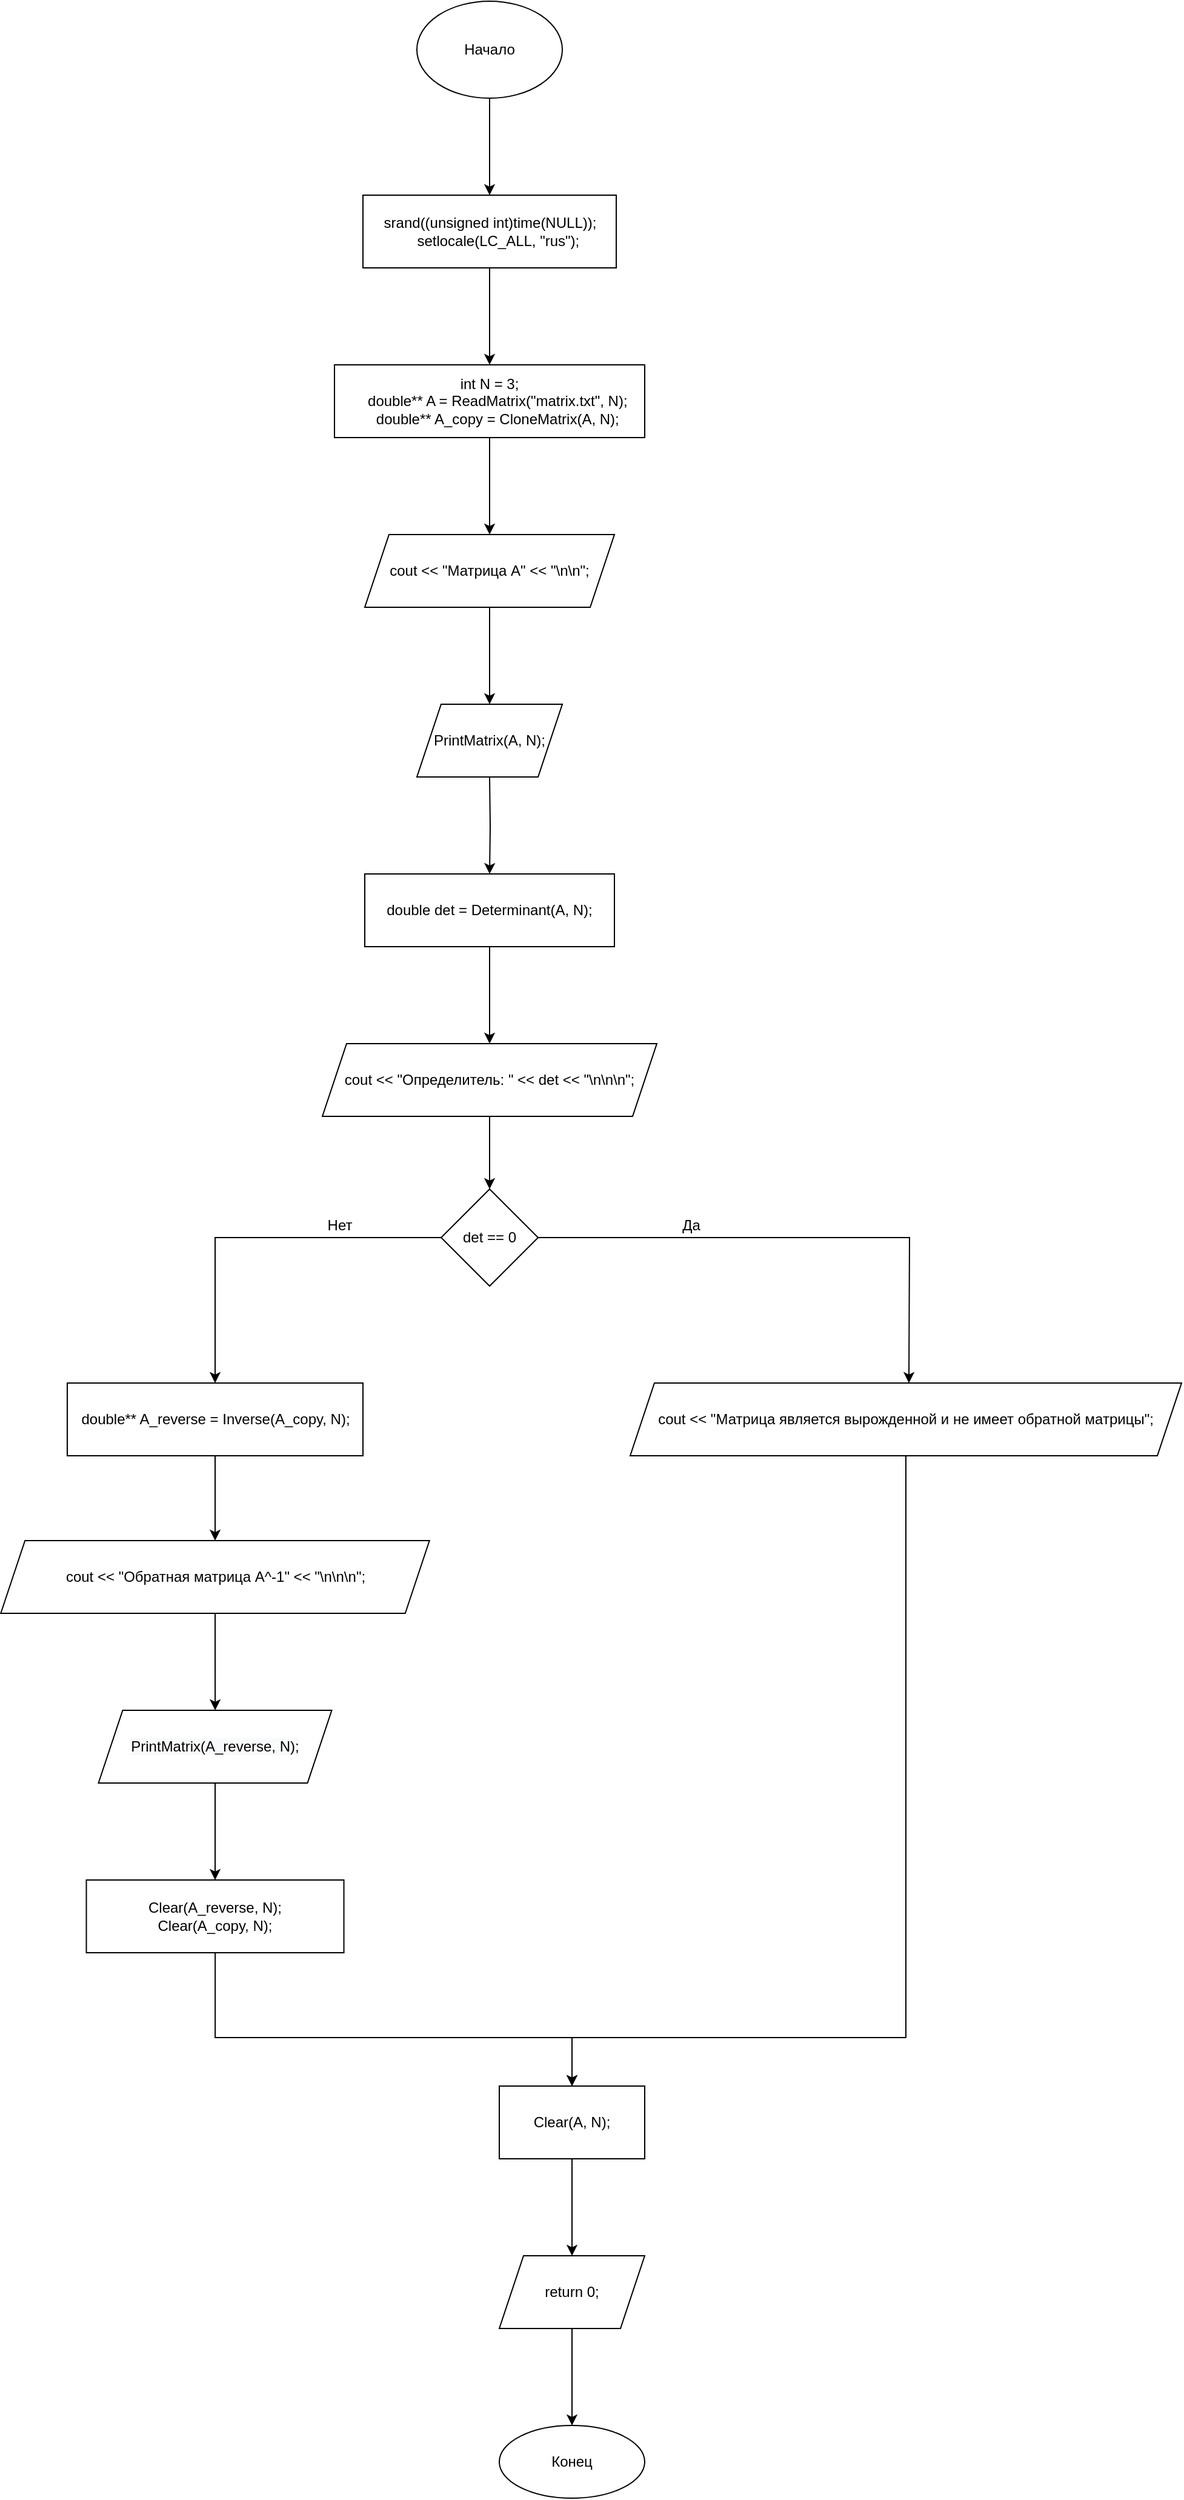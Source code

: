 <mxfile version="15.8.7" type="device"><diagram id="o2Yvw4P5noWkRuh5diih" name="Страница 1"><mxGraphModel dx="1038" dy="649" grid="1" gridSize="10" guides="1" tooltips="1" connect="1" arrows="1" fold="1" page="1" pageScale="1" pageWidth="827" pageHeight="1169" math="0" shadow="0"><root><mxCell id="0"/><mxCell id="1" parent="0"/><mxCell id="YirwkI8RSmq0E5HCPyXk-3" value="" style="edgeStyle=orthogonalEdgeStyle;rounded=0;orthogonalLoop=1;jettySize=auto;html=1;" edge="1" parent="1" source="YirwkI8RSmq0E5HCPyXk-1" target="YirwkI8RSmq0E5HCPyXk-2"><mxGeometry relative="1" as="geometry"/></mxCell><mxCell id="YirwkI8RSmq0E5HCPyXk-1" value="Начало" style="ellipse;whiteSpace=wrap;html=1;" vertex="1" parent="1"><mxGeometry x="354" y="40" width="120" height="80" as="geometry"/></mxCell><mxCell id="YirwkI8RSmq0E5HCPyXk-7" value="" style="edgeStyle=orthogonalEdgeStyle;rounded=0;orthogonalLoop=1;jettySize=auto;html=1;" edge="1" parent="1" source="YirwkI8RSmq0E5HCPyXk-2" target="YirwkI8RSmq0E5HCPyXk-6"><mxGeometry relative="1" as="geometry"/></mxCell><mxCell id="YirwkI8RSmq0E5HCPyXk-2" value="srand((unsigned int)time(NULL));&#10;    setlocale(LC_ALL, &quot;rus&quot;);" style="whiteSpace=wrap;html=1;" vertex="1" parent="1"><mxGeometry x="309.5" y="200" width="209" height="60" as="geometry"/></mxCell><mxCell id="YirwkI8RSmq0E5HCPyXk-32" value="" style="edgeStyle=orthogonalEdgeStyle;rounded=0;orthogonalLoop=1;jettySize=auto;html=1;" edge="1" parent="1" source="YirwkI8RSmq0E5HCPyXk-6" target="YirwkI8RSmq0E5HCPyXk-31"><mxGeometry relative="1" as="geometry"/></mxCell><mxCell id="YirwkI8RSmq0E5HCPyXk-6" value="int N = 3;&#10;    double** A = ReadMatrix(&quot;matrix.txt&quot;, N);&#10;    double** A_copy = CloneMatrix(A, N);" style="whiteSpace=wrap;html=1;" vertex="1" parent="1"><mxGeometry x="286" y="340" width="256" height="60" as="geometry"/></mxCell><mxCell id="YirwkI8RSmq0E5HCPyXk-15" value="" style="edgeStyle=orthogonalEdgeStyle;rounded=0;orthogonalLoop=1;jettySize=auto;html=1;" edge="1" parent="1" source="YirwkI8RSmq0E5HCPyXk-12"><mxGeometry relative="1" as="geometry"><mxPoint x="760" y="1180" as="targetPoint"/></mxGeometry></mxCell><mxCell id="YirwkI8RSmq0E5HCPyXk-18" value="" style="edgeStyle=orthogonalEdgeStyle;rounded=0;orthogonalLoop=1;jettySize=auto;html=1;" edge="1" parent="1" source="YirwkI8RSmq0E5HCPyXk-12" target="YirwkI8RSmq0E5HCPyXk-17"><mxGeometry relative="1" as="geometry"/></mxCell><mxCell id="YirwkI8RSmq0E5HCPyXk-12" value="det == 0" style="rhombus;whiteSpace=wrap;html=1;" vertex="1" parent="1"><mxGeometry x="374" y="1020" width="80" height="80" as="geometry"/></mxCell><mxCell id="YirwkI8RSmq0E5HCPyXk-16" value="Да" style="text;html=1;align=center;verticalAlign=middle;resizable=0;points=[];autosize=1;strokeColor=none;fillColor=none;" vertex="1" parent="1"><mxGeometry x="565" y="1040" width="30" height="20" as="geometry"/></mxCell><mxCell id="YirwkI8RSmq0E5HCPyXk-28" value="" style="edgeStyle=orthogonalEdgeStyle;rounded=0;orthogonalLoop=1;jettySize=auto;html=1;" edge="1" parent="1" source="YirwkI8RSmq0E5HCPyXk-17" target="YirwkI8RSmq0E5HCPyXk-27"><mxGeometry relative="1" as="geometry"/></mxCell><mxCell id="YirwkI8RSmq0E5HCPyXk-17" value="double** A_reverse = Inverse(A_copy, N);" style="whiteSpace=wrap;html=1;" vertex="1" parent="1"><mxGeometry x="65.5" y="1180" width="244" height="60" as="geometry"/></mxCell><mxCell id="YirwkI8RSmq0E5HCPyXk-19" value="Нет" style="text;html=1;align=center;verticalAlign=middle;resizable=0;points=[];autosize=1;strokeColor=none;fillColor=none;" vertex="1" parent="1"><mxGeometry x="270" y="1040" width="40" height="20" as="geometry"/></mxCell><mxCell id="YirwkI8RSmq0E5HCPyXk-49" style="edgeStyle=orthogonalEdgeStyle;rounded=0;orthogonalLoop=1;jettySize=auto;html=1;entryX=0.5;entryY=0;entryDx=0;entryDy=0;" edge="1" parent="1" source="YirwkI8RSmq0E5HCPyXk-24" target="YirwkI8RSmq0E5HCPyXk-46"><mxGeometry relative="1" as="geometry"><mxPoint x="480" y="1720" as="targetPoint"/><Array as="points"><mxPoint x="758" y="1720"/><mxPoint x="482" y="1720"/></Array></mxGeometry></mxCell><mxCell id="YirwkI8RSmq0E5HCPyXk-24" value="cout &lt;&lt; &quot;Матрица является вырожденной и не имеет обратной матрицы&quot;;" style="shape=parallelogram;perimeter=parallelogramPerimeter;whiteSpace=wrap;html=1;fixedSize=1;" vertex="1" parent="1"><mxGeometry x="530" y="1180" width="455" height="60" as="geometry"/></mxCell><mxCell id="YirwkI8RSmq0E5HCPyXk-42" value="" style="edgeStyle=orthogonalEdgeStyle;rounded=0;orthogonalLoop=1;jettySize=auto;html=1;" edge="1" parent="1" source="YirwkI8RSmq0E5HCPyXk-27" target="YirwkI8RSmq0E5HCPyXk-41"><mxGeometry relative="1" as="geometry"/></mxCell><mxCell id="YirwkI8RSmq0E5HCPyXk-27" value="cout &lt;&lt; &quot;Обратная матрица A^-1&quot; &lt;&lt; &quot;\n\n\n&quot;;" style="shape=parallelogram;perimeter=parallelogramPerimeter;whiteSpace=wrap;html=1;fixedSize=1;" vertex="1" parent="1"><mxGeometry x="10.63" y="1310" width="353.75" height="60" as="geometry"/></mxCell><mxCell id="YirwkI8RSmq0E5HCPyXk-34" value="" style="edgeStyle=orthogonalEdgeStyle;rounded=0;orthogonalLoop=1;jettySize=auto;html=1;" edge="1" parent="1" source="YirwkI8RSmq0E5HCPyXk-31"><mxGeometry relative="1" as="geometry"><mxPoint x="414" y="620" as="targetPoint"/></mxGeometry></mxCell><mxCell id="YirwkI8RSmq0E5HCPyXk-31" value="cout &lt;&lt; &quot;Матрица A&quot; &lt;&lt; &quot;\n\n&quot;;" style="shape=parallelogram;perimeter=parallelogramPerimeter;whiteSpace=wrap;html=1;fixedSize=1;" vertex="1" parent="1"><mxGeometry x="311" y="480" width="206" height="60" as="geometry"/></mxCell><mxCell id="YirwkI8RSmq0E5HCPyXk-36" value="" style="edgeStyle=orthogonalEdgeStyle;rounded=0;orthogonalLoop=1;jettySize=auto;html=1;" edge="1" parent="1" target="YirwkI8RSmq0E5HCPyXk-35"><mxGeometry relative="1" as="geometry"><mxPoint x="414" y="680" as="sourcePoint"/></mxGeometry></mxCell><mxCell id="YirwkI8RSmq0E5HCPyXk-39" value="" style="edgeStyle=orthogonalEdgeStyle;rounded=0;orthogonalLoop=1;jettySize=auto;html=1;" edge="1" parent="1" source="YirwkI8RSmq0E5HCPyXk-35" target="YirwkI8RSmq0E5HCPyXk-38"><mxGeometry relative="1" as="geometry"/></mxCell><mxCell id="YirwkI8RSmq0E5HCPyXk-35" value="double det = Determinant(A, N);" style="whiteSpace=wrap;html=1;" vertex="1" parent="1"><mxGeometry x="311" y="760" width="206" height="60" as="geometry"/></mxCell><mxCell id="YirwkI8RSmq0E5HCPyXk-37" value="PrintMatrix(A, N);" style="shape=parallelogram;perimeter=parallelogramPerimeter;whiteSpace=wrap;html=1;fixedSize=1;" vertex="1" parent="1"><mxGeometry x="354" y="620" width="120" height="60" as="geometry"/></mxCell><mxCell id="YirwkI8RSmq0E5HCPyXk-40" style="edgeStyle=orthogonalEdgeStyle;rounded=0;orthogonalLoop=1;jettySize=auto;html=1;entryX=0.5;entryY=0;entryDx=0;entryDy=0;" edge="1" parent="1" source="YirwkI8RSmq0E5HCPyXk-38" target="YirwkI8RSmq0E5HCPyXk-12"><mxGeometry relative="1" as="geometry"/></mxCell><mxCell id="YirwkI8RSmq0E5HCPyXk-38" value="cout &lt;&lt; &quot;Определитель: &quot; &lt;&lt; det &lt;&lt; &quot;\n\n\n&quot;;" style="shape=parallelogram;perimeter=parallelogramPerimeter;whiteSpace=wrap;html=1;fixedSize=1;" vertex="1" parent="1"><mxGeometry x="276" y="900" width="276" height="60" as="geometry"/></mxCell><mxCell id="YirwkI8RSmq0E5HCPyXk-44" value="" style="edgeStyle=orthogonalEdgeStyle;rounded=0;orthogonalLoop=1;jettySize=auto;html=1;" edge="1" parent="1" source="YirwkI8RSmq0E5HCPyXk-41" target="YirwkI8RSmq0E5HCPyXk-43"><mxGeometry relative="1" as="geometry"/></mxCell><mxCell id="YirwkI8RSmq0E5HCPyXk-41" value="&#10;&#10;&lt;span style=&quot;color: rgb(0, 0, 0); font-family: helvetica; font-size: 12px; font-style: normal; font-weight: 400; letter-spacing: normal; text-align: center; text-indent: 0px; text-transform: none; word-spacing: 0px; background-color: rgb(248, 249, 250); display: inline; float: none;&quot;&gt;PrintMatrix(A_reverse, N);&lt;/span&gt;&#10;&#10;" style="shape=parallelogram;perimeter=parallelogramPerimeter;whiteSpace=wrap;html=1;fixedSize=1;" vertex="1" parent="1"><mxGeometry x="91.25" y="1450" width="192.5" height="60" as="geometry"/></mxCell><mxCell id="YirwkI8RSmq0E5HCPyXk-45" style="edgeStyle=orthogonalEdgeStyle;rounded=0;orthogonalLoop=1;jettySize=auto;html=1;entryX=0.5;entryY=0;entryDx=0;entryDy=0;" edge="1" parent="1" source="YirwkI8RSmq0E5HCPyXk-43" target="YirwkI8RSmq0E5HCPyXk-46"><mxGeometry relative="1" as="geometry"><mxPoint x="480" y="1740" as="targetPoint"/><Array as="points"><mxPoint x="188" y="1720"/><mxPoint x="482" y="1720"/></Array></mxGeometry></mxCell><mxCell id="YirwkI8RSmq0E5HCPyXk-43" value="Clear(A_reverse, N);&lt;br&gt;Clear(A_copy, N);" style="whiteSpace=wrap;html=1;" vertex="1" parent="1"><mxGeometry x="81.26" y="1590" width="212.5" height="60" as="geometry"/></mxCell><mxCell id="YirwkI8RSmq0E5HCPyXk-52" value="" style="edgeStyle=orthogonalEdgeStyle;rounded=0;orthogonalLoop=1;jettySize=auto;html=1;" edge="1" parent="1" source="YirwkI8RSmq0E5HCPyXk-46" target="YirwkI8RSmq0E5HCPyXk-51"><mxGeometry relative="1" as="geometry"/></mxCell><mxCell id="YirwkI8RSmq0E5HCPyXk-46" value="Clear(A, N);" style="rounded=0;whiteSpace=wrap;html=1;" vertex="1" parent="1"><mxGeometry x="422" y="1760" width="120" height="60" as="geometry"/></mxCell><mxCell id="YirwkI8RSmq0E5HCPyXk-56" value="" style="edgeStyle=orthogonalEdgeStyle;rounded=0;orthogonalLoop=1;jettySize=auto;html=1;" edge="1" parent="1" source="YirwkI8RSmq0E5HCPyXk-51" target="YirwkI8RSmq0E5HCPyXk-55"><mxGeometry relative="1" as="geometry"/></mxCell><mxCell id="YirwkI8RSmq0E5HCPyXk-51" value="return 0;" style="shape=parallelogram;perimeter=parallelogramPerimeter;whiteSpace=wrap;html=1;fixedSize=1;rounded=0;" vertex="1" parent="1"><mxGeometry x="422" y="1900" width="120" height="60" as="geometry"/></mxCell><mxCell id="YirwkI8RSmq0E5HCPyXk-55" value="Конец" style="ellipse;whiteSpace=wrap;html=1;rounded=0;" vertex="1" parent="1"><mxGeometry x="422" y="2040" width="120" height="60" as="geometry"/></mxCell></root></mxGraphModel></diagram></mxfile>